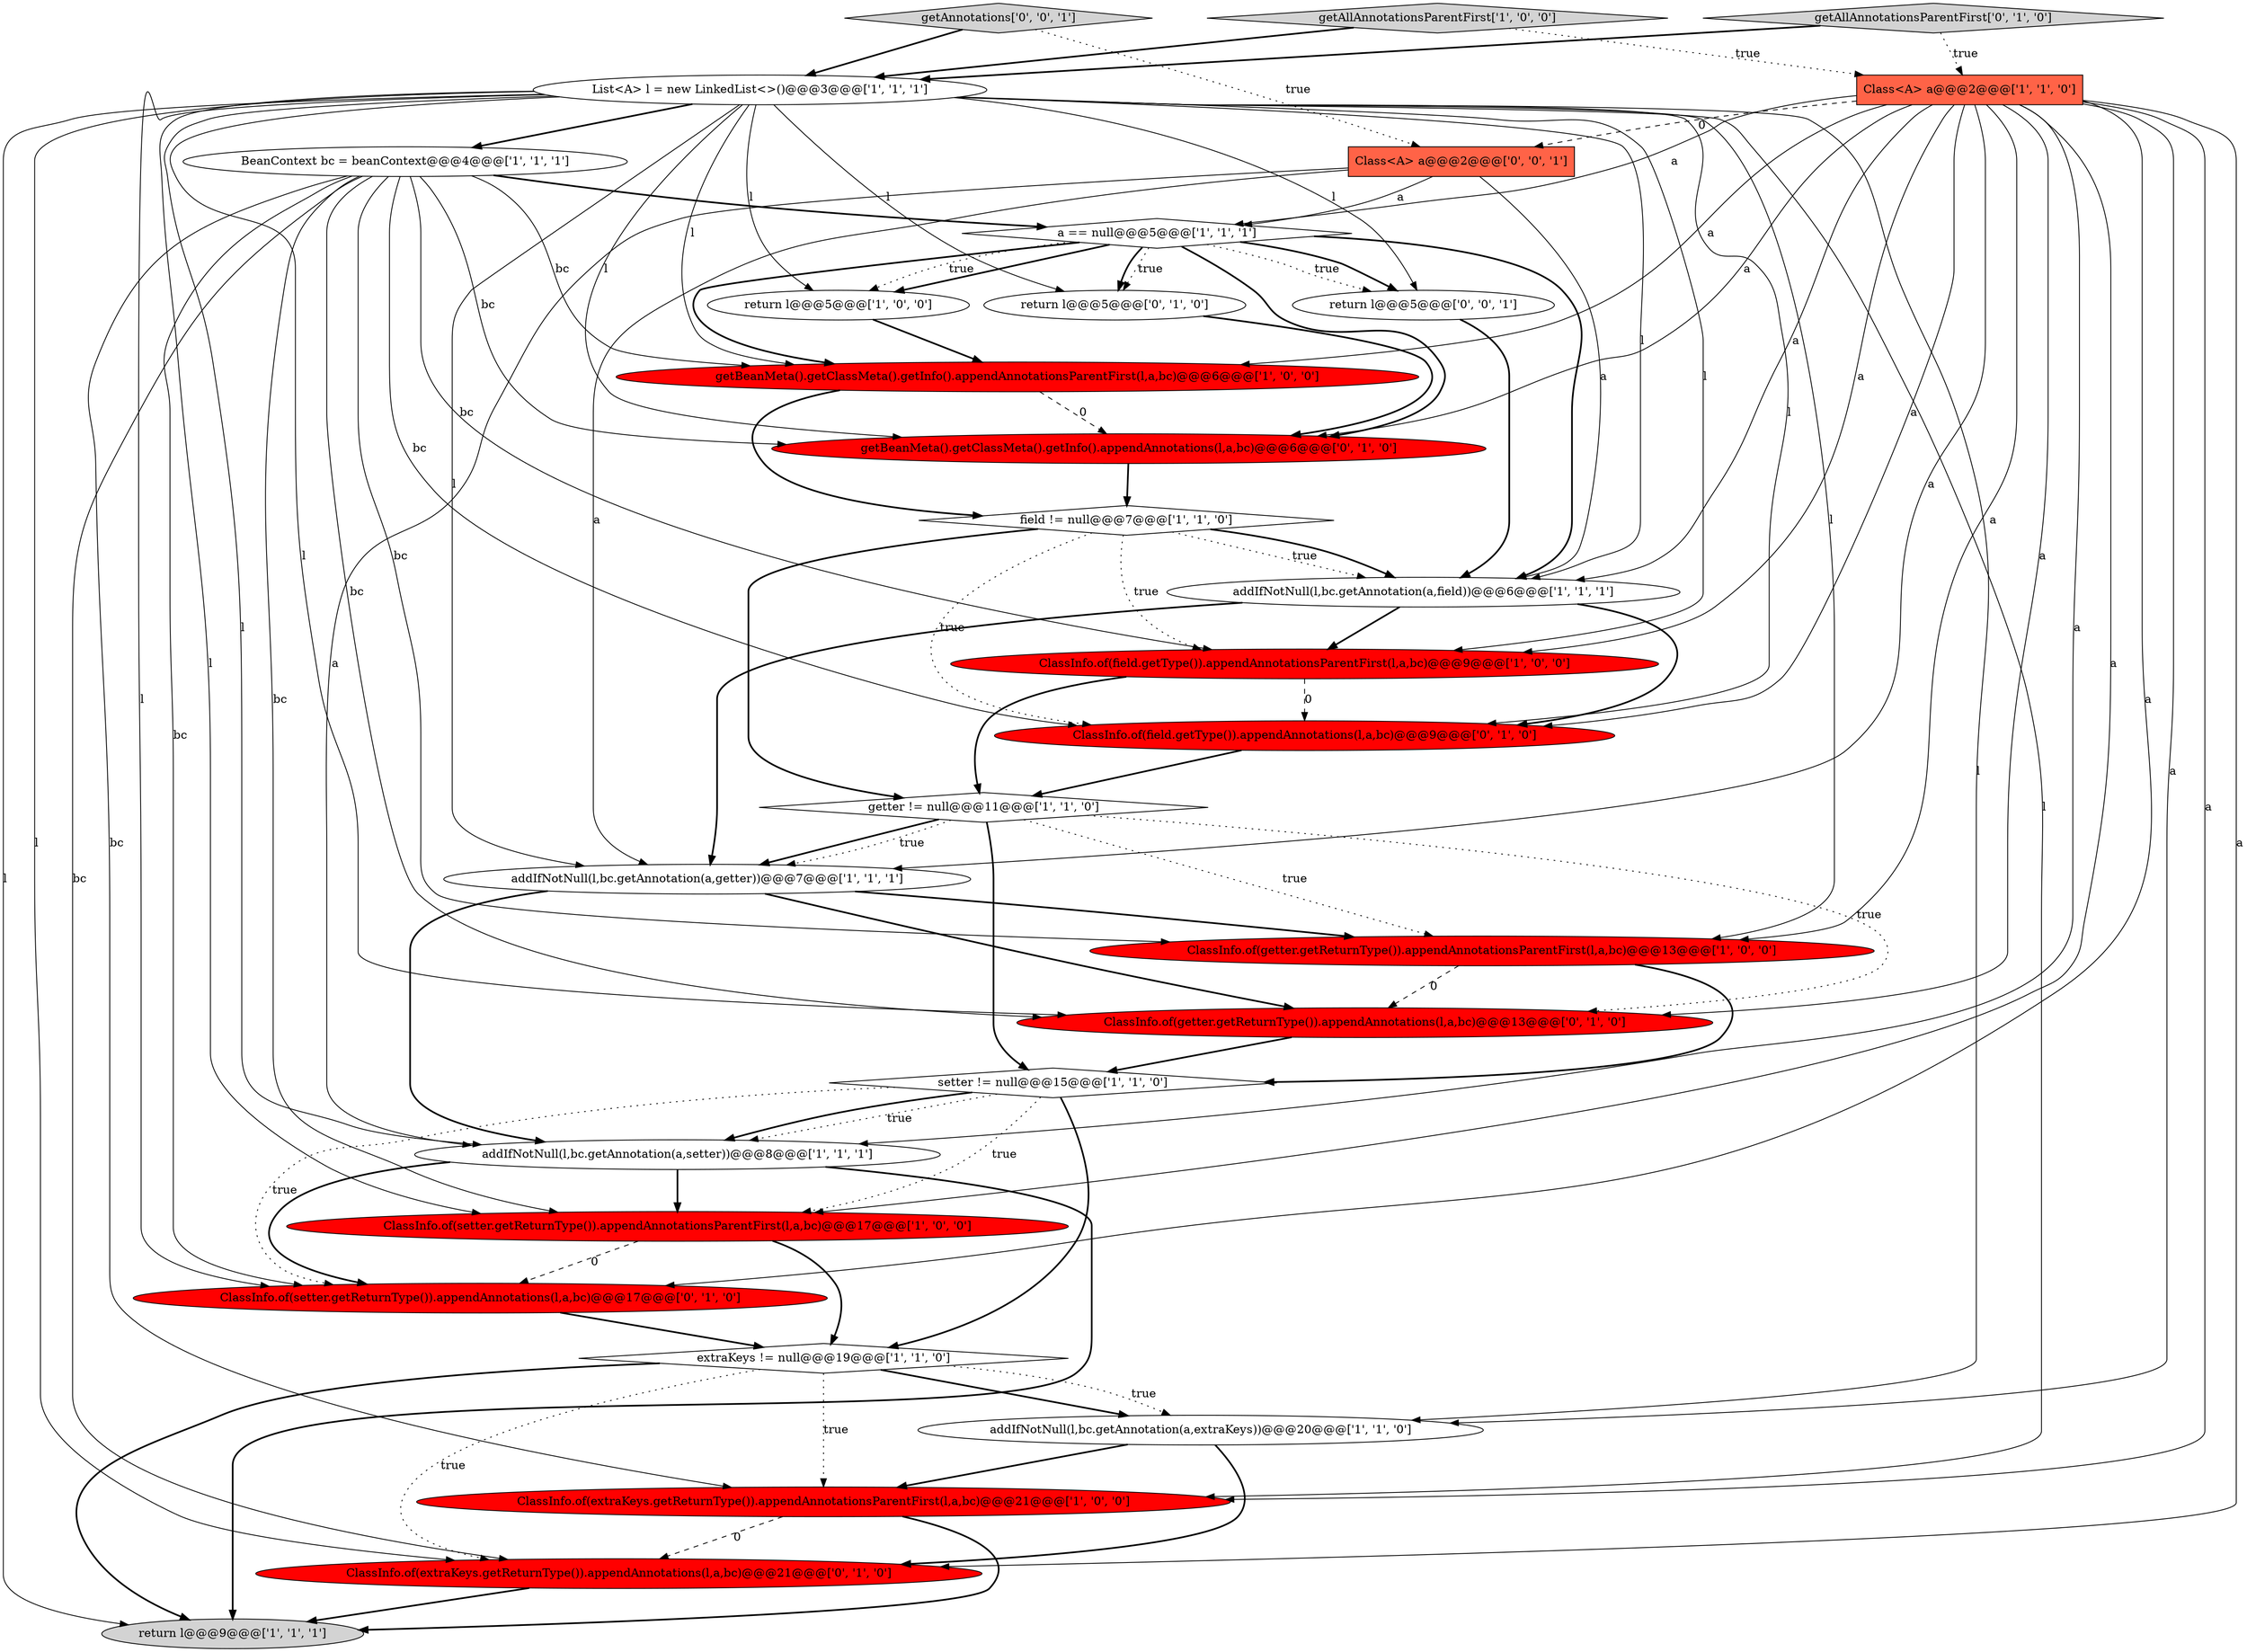digraph {
14 [style = filled, label = "a == null@@@5@@@['1', '1', '1']", fillcolor = white, shape = diamond image = "AAA0AAABBB1BBB"];
11 [style = filled, label = "getAllAnnotationsParentFirst['1', '0', '0']", fillcolor = lightgray, shape = diamond image = "AAA0AAABBB1BBB"];
21 [style = filled, label = "getAllAnnotationsParentFirst['0', '1', '0']", fillcolor = lightgray, shape = diamond image = "AAA0AAABBB2BBB"];
10 [style = filled, label = "return l@@@5@@@['1', '0', '0']", fillcolor = white, shape = ellipse image = "AAA0AAABBB1BBB"];
2 [style = filled, label = "getter != null@@@11@@@['1', '1', '0']", fillcolor = white, shape = diamond image = "AAA0AAABBB1BBB"];
7 [style = filled, label = "List<A> l = new LinkedList<>()@@@3@@@['1', '1', '1']", fillcolor = white, shape = ellipse image = "AAA0AAABBB1BBB"];
13 [style = filled, label = "ClassInfo.of(extraKeys.getReturnType()).appendAnnotationsParentFirst(l,a,bc)@@@21@@@['1', '0', '0']", fillcolor = red, shape = ellipse image = "AAA1AAABBB1BBB"];
18 [style = filled, label = "ClassInfo.of(getter.getReturnType()).appendAnnotationsParentFirst(l,a,bc)@@@13@@@['1', '0', '0']", fillcolor = red, shape = ellipse image = "AAA1AAABBB1BBB"];
26 [style = filled, label = "ClassInfo.of(setter.getReturnType()).appendAnnotations(l,a,bc)@@@17@@@['0', '1', '0']", fillcolor = red, shape = ellipse image = "AAA1AAABBB2BBB"];
1 [style = filled, label = "addIfNotNull(l,bc.getAnnotation(a,extraKeys))@@@20@@@['1', '1', '0']", fillcolor = white, shape = ellipse image = "AAA0AAABBB1BBB"];
25 [style = filled, label = "ClassInfo.of(getter.getReturnType()).appendAnnotations(l,a,bc)@@@13@@@['0', '1', '0']", fillcolor = red, shape = ellipse image = "AAA1AAABBB2BBB"];
24 [style = filled, label = "ClassInfo.of(field.getType()).appendAnnotations(l,a,bc)@@@9@@@['0', '1', '0']", fillcolor = red, shape = ellipse image = "AAA1AAABBB2BBB"];
9 [style = filled, label = "addIfNotNull(l,bc.getAnnotation(a,setter))@@@8@@@['1', '1', '1']", fillcolor = white, shape = ellipse image = "AAA0AAABBB1BBB"];
5 [style = filled, label = "ClassInfo.of(setter.getReturnType()).appendAnnotationsParentFirst(l,a,bc)@@@17@@@['1', '0', '0']", fillcolor = red, shape = ellipse image = "AAA1AAABBB1BBB"];
27 [style = filled, label = "return l@@@5@@@['0', '0', '1']", fillcolor = white, shape = ellipse image = "AAA0AAABBB3BBB"];
22 [style = filled, label = "return l@@@5@@@['0', '1', '0']", fillcolor = white, shape = ellipse image = "AAA0AAABBB2BBB"];
20 [style = filled, label = "getBeanMeta().getClassMeta().getInfo().appendAnnotations(l,a,bc)@@@6@@@['0', '1', '0']", fillcolor = red, shape = ellipse image = "AAA1AAABBB2BBB"];
19 [style = filled, label = "ClassInfo.of(field.getType()).appendAnnotationsParentFirst(l,a,bc)@@@9@@@['1', '0', '0']", fillcolor = red, shape = ellipse image = "AAA1AAABBB1BBB"];
4 [style = filled, label = "addIfNotNull(l,bc.getAnnotation(a,field))@@@6@@@['1', '1', '1']", fillcolor = white, shape = ellipse image = "AAA0AAABBB1BBB"];
16 [style = filled, label = "addIfNotNull(l,bc.getAnnotation(a,getter))@@@7@@@['1', '1', '1']", fillcolor = white, shape = ellipse image = "AAA0AAABBB1BBB"];
23 [style = filled, label = "ClassInfo.of(extraKeys.getReturnType()).appendAnnotations(l,a,bc)@@@21@@@['0', '1', '0']", fillcolor = red, shape = ellipse image = "AAA1AAABBB2BBB"];
8 [style = filled, label = "setter != null@@@15@@@['1', '1', '0']", fillcolor = white, shape = diamond image = "AAA0AAABBB1BBB"];
17 [style = filled, label = "extraKeys != null@@@19@@@['1', '1', '0']", fillcolor = white, shape = diamond image = "AAA0AAABBB1BBB"];
15 [style = filled, label = "field != null@@@7@@@['1', '1', '0']", fillcolor = white, shape = diamond image = "AAA0AAABBB1BBB"];
29 [style = filled, label = "Class<A> a@@@2@@@['0', '0', '1']", fillcolor = tomato, shape = box image = "AAA0AAABBB3BBB"];
6 [style = filled, label = "return l@@@9@@@['1', '1', '1']", fillcolor = lightgray, shape = ellipse image = "AAA0AAABBB1BBB"];
28 [style = filled, label = "getAnnotations['0', '0', '1']", fillcolor = lightgray, shape = diamond image = "AAA0AAABBB3BBB"];
12 [style = filled, label = "BeanContext bc = beanContext@@@4@@@['1', '1', '1']", fillcolor = white, shape = ellipse image = "AAA0AAABBB1BBB"];
3 [style = filled, label = "getBeanMeta().getClassMeta().getInfo().appendAnnotationsParentFirst(l,a,bc)@@@6@@@['1', '0', '0']", fillcolor = red, shape = ellipse image = "AAA1AAABBB1BBB"];
0 [style = filled, label = "Class<A> a@@@2@@@['1', '1', '0']", fillcolor = tomato, shape = box image = "AAA0AAABBB1BBB"];
0->24 [style = solid, label="a"];
14->3 [style = bold, label=""];
17->1 [style = dotted, label="true"];
0->26 [style = solid, label="a"];
14->22 [style = dotted, label="true"];
29->14 [style = solid, label="a"];
2->18 [style = dotted, label="true"];
13->23 [style = dashed, label="0"];
1->13 [style = bold, label=""];
7->10 [style = solid, label="l"];
1->23 [style = bold, label=""];
9->6 [style = bold, label=""];
2->25 [style = dotted, label="true"];
0->5 [style = solid, label="a"];
9->26 [style = bold, label=""];
0->4 [style = solid, label="a"];
12->18 [style = solid, label="bc"];
11->0 [style = dotted, label="true"];
7->9 [style = solid, label="l"];
9->5 [style = bold, label=""];
7->18 [style = solid, label="l"];
20->15 [style = bold, label=""];
0->19 [style = solid, label="a"];
16->9 [style = bold, label=""];
0->13 [style = solid, label="a"];
12->13 [style = solid, label="bc"];
4->16 [style = bold, label=""];
14->20 [style = bold, label=""];
18->25 [style = dashed, label="0"];
2->16 [style = bold, label=""];
0->14 [style = solid, label="a"];
29->16 [style = solid, label="a"];
26->17 [style = bold, label=""];
5->26 [style = dashed, label="0"];
7->20 [style = solid, label="l"];
0->25 [style = solid, label="a"];
15->24 [style = dotted, label="true"];
21->0 [style = dotted, label="true"];
4->19 [style = bold, label=""];
14->22 [style = bold, label=""];
14->10 [style = bold, label=""];
7->4 [style = solid, label="l"];
19->2 [style = bold, label=""];
14->27 [style = dotted, label="true"];
5->17 [style = bold, label=""];
17->23 [style = dotted, label="true"];
7->23 [style = solid, label="l"];
12->25 [style = solid, label="bc"];
0->3 [style = solid, label="a"];
7->26 [style = solid, label="l"];
12->24 [style = solid, label="bc"];
8->17 [style = bold, label=""];
28->29 [style = dotted, label="true"];
22->20 [style = bold, label=""];
0->20 [style = solid, label="a"];
12->14 [style = bold, label=""];
12->3 [style = solid, label="bc"];
21->7 [style = bold, label=""];
14->4 [style = bold, label=""];
16->18 [style = bold, label=""];
4->24 [style = bold, label=""];
17->1 [style = bold, label=""];
7->19 [style = solid, label="l"];
29->9 [style = solid, label="a"];
17->6 [style = bold, label=""];
7->13 [style = solid, label="l"];
7->3 [style = solid, label="l"];
12->20 [style = solid, label="bc"];
0->18 [style = solid, label="a"];
7->1 [style = solid, label="l"];
23->6 [style = bold, label=""];
0->16 [style = solid, label="a"];
7->27 [style = solid, label="l"];
0->29 [style = dashed, label="0"];
19->24 [style = dashed, label="0"];
18->8 [style = bold, label=""];
14->27 [style = bold, label=""];
8->9 [style = dotted, label="true"];
12->23 [style = solid, label="bc"];
13->6 [style = bold, label=""];
12->5 [style = solid, label="bc"];
2->16 [style = dotted, label="true"];
7->25 [style = solid, label="l"];
8->26 [style = dotted, label="true"];
15->2 [style = bold, label=""];
24->2 [style = bold, label=""];
7->12 [style = bold, label=""];
7->24 [style = solid, label="l"];
28->7 [style = bold, label=""];
10->3 [style = bold, label=""];
16->25 [style = bold, label=""];
3->15 [style = bold, label=""];
14->10 [style = dotted, label="true"];
15->4 [style = dotted, label="true"];
0->9 [style = solid, label="a"];
12->26 [style = solid, label="bc"];
7->6 [style = solid, label="l"];
27->4 [style = bold, label=""];
29->4 [style = solid, label="a"];
0->23 [style = solid, label="a"];
8->5 [style = dotted, label="true"];
15->19 [style = dotted, label="true"];
7->16 [style = solid, label="l"];
3->20 [style = dashed, label="0"];
12->19 [style = solid, label="bc"];
15->4 [style = bold, label=""];
8->9 [style = bold, label=""];
7->22 [style = solid, label="l"];
25->8 [style = bold, label=""];
0->1 [style = solid, label="a"];
17->13 [style = dotted, label="true"];
7->5 [style = solid, label="l"];
11->7 [style = bold, label=""];
2->8 [style = bold, label=""];
}
